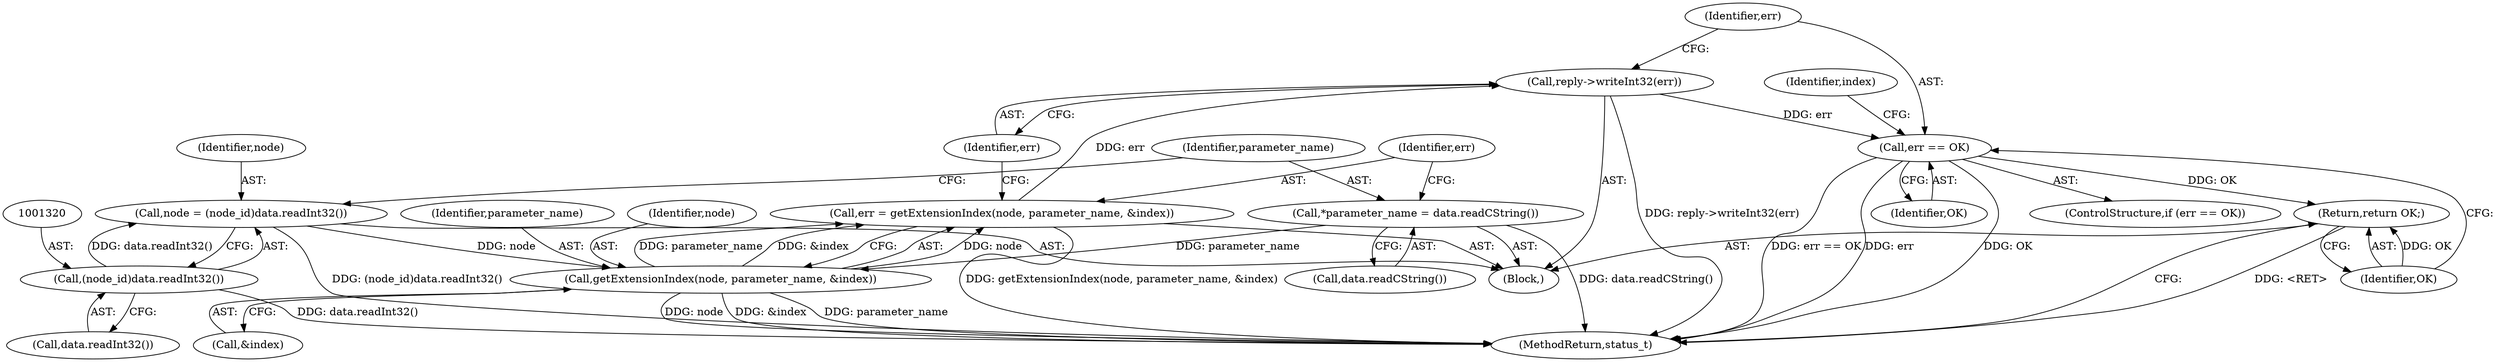 digraph "0_Android_db829699d3293f254a7387894303451a91278986@API" {
"1001335" [label="(Call,reply->writeInt32(err))"];
"1001328" [label="(Call,err = getExtensionIndex(node, parameter_name, &index))"];
"1001330" [label="(Call,getExtensionIndex(node, parameter_name, &index))"];
"1001317" [label="(Call,node = (node_id)data.readInt32())"];
"1001319" [label="(Call,(node_id)data.readInt32())"];
"1001323" [label="(Call,*parameter_name = data.readCString())"];
"1001338" [label="(Call,err == OK)"];
"1001344" [label="(Return,return OK;)"];
"1001328" [label="(Call,err = getExtensionIndex(node, parameter_name, &index))"];
"1001317" [label="(Call,node = (node_id)data.readInt32())"];
"1001333" [label="(Call,&index)"];
"1001318" [label="(Identifier,node)"];
"1001337" [label="(ControlStructure,if (err == OK))"];
"1001325" [label="(Call,data.readCString())"];
"1001332" [label="(Identifier,parameter_name)"];
"1001338" [label="(Call,err == OK)"];
"1001344" [label="(Return,return OK;)"];
"1001329" [label="(Identifier,err)"];
"1001343" [label="(Identifier,index)"];
"1001345" [label="(Identifier,OK)"];
"1001353" [label="(MethodReturn,status_t)"];
"1001336" [label="(Identifier,err)"];
"1001311" [label="(Block,)"];
"1001324" [label="(Identifier,parameter_name)"];
"1001321" [label="(Call,data.readInt32())"];
"1001340" [label="(Identifier,OK)"];
"1001330" [label="(Call,getExtensionIndex(node, parameter_name, &index))"];
"1001335" [label="(Call,reply->writeInt32(err))"];
"1001339" [label="(Identifier,err)"];
"1001319" [label="(Call,(node_id)data.readInt32())"];
"1001331" [label="(Identifier,node)"];
"1001323" [label="(Call,*parameter_name = data.readCString())"];
"1001335" -> "1001311"  [label="AST: "];
"1001335" -> "1001336"  [label="CFG: "];
"1001336" -> "1001335"  [label="AST: "];
"1001339" -> "1001335"  [label="CFG: "];
"1001335" -> "1001353"  [label="DDG: reply->writeInt32(err)"];
"1001328" -> "1001335"  [label="DDG: err"];
"1001335" -> "1001338"  [label="DDG: err"];
"1001328" -> "1001311"  [label="AST: "];
"1001328" -> "1001330"  [label="CFG: "];
"1001329" -> "1001328"  [label="AST: "];
"1001330" -> "1001328"  [label="AST: "];
"1001336" -> "1001328"  [label="CFG: "];
"1001328" -> "1001353"  [label="DDG: getExtensionIndex(node, parameter_name, &index)"];
"1001330" -> "1001328"  [label="DDG: node"];
"1001330" -> "1001328"  [label="DDG: parameter_name"];
"1001330" -> "1001328"  [label="DDG: &index"];
"1001330" -> "1001333"  [label="CFG: "];
"1001331" -> "1001330"  [label="AST: "];
"1001332" -> "1001330"  [label="AST: "];
"1001333" -> "1001330"  [label="AST: "];
"1001330" -> "1001353"  [label="DDG: &index"];
"1001330" -> "1001353"  [label="DDG: parameter_name"];
"1001330" -> "1001353"  [label="DDG: node"];
"1001317" -> "1001330"  [label="DDG: node"];
"1001323" -> "1001330"  [label="DDG: parameter_name"];
"1001317" -> "1001311"  [label="AST: "];
"1001317" -> "1001319"  [label="CFG: "];
"1001318" -> "1001317"  [label="AST: "];
"1001319" -> "1001317"  [label="AST: "];
"1001324" -> "1001317"  [label="CFG: "];
"1001317" -> "1001353"  [label="DDG: (node_id)data.readInt32()"];
"1001319" -> "1001317"  [label="DDG: data.readInt32()"];
"1001319" -> "1001321"  [label="CFG: "];
"1001320" -> "1001319"  [label="AST: "];
"1001321" -> "1001319"  [label="AST: "];
"1001319" -> "1001353"  [label="DDG: data.readInt32()"];
"1001323" -> "1001311"  [label="AST: "];
"1001323" -> "1001325"  [label="CFG: "];
"1001324" -> "1001323"  [label="AST: "];
"1001325" -> "1001323"  [label="AST: "];
"1001329" -> "1001323"  [label="CFG: "];
"1001323" -> "1001353"  [label="DDG: data.readCString()"];
"1001338" -> "1001337"  [label="AST: "];
"1001338" -> "1001340"  [label="CFG: "];
"1001339" -> "1001338"  [label="AST: "];
"1001340" -> "1001338"  [label="AST: "];
"1001343" -> "1001338"  [label="CFG: "];
"1001345" -> "1001338"  [label="CFG: "];
"1001338" -> "1001353"  [label="DDG: err == OK"];
"1001338" -> "1001353"  [label="DDG: err"];
"1001338" -> "1001353"  [label="DDG: OK"];
"1001338" -> "1001344"  [label="DDG: OK"];
"1001344" -> "1001311"  [label="AST: "];
"1001344" -> "1001345"  [label="CFG: "];
"1001345" -> "1001344"  [label="AST: "];
"1001353" -> "1001344"  [label="CFG: "];
"1001344" -> "1001353"  [label="DDG: <RET>"];
"1001345" -> "1001344"  [label="DDG: OK"];
}
